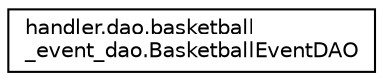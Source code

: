 digraph "Graphical Class Hierarchy"
{
  edge [fontname="Helvetica",fontsize="10",labelfontname="Helvetica",labelfontsize="10"];
  node [fontname="Helvetica",fontsize="10",shape=record];
  rankdir="LR";
  Node0 [label="handler.dao.basketball\l_event_dao.BasketballEventDAO",height=0.2,width=0.4,color="black", fillcolor="white", style="filled",URL="$classhandler_1_1dao_1_1basketball__event__dao_1_1_basketball_event_d_a_o.html"];
}
